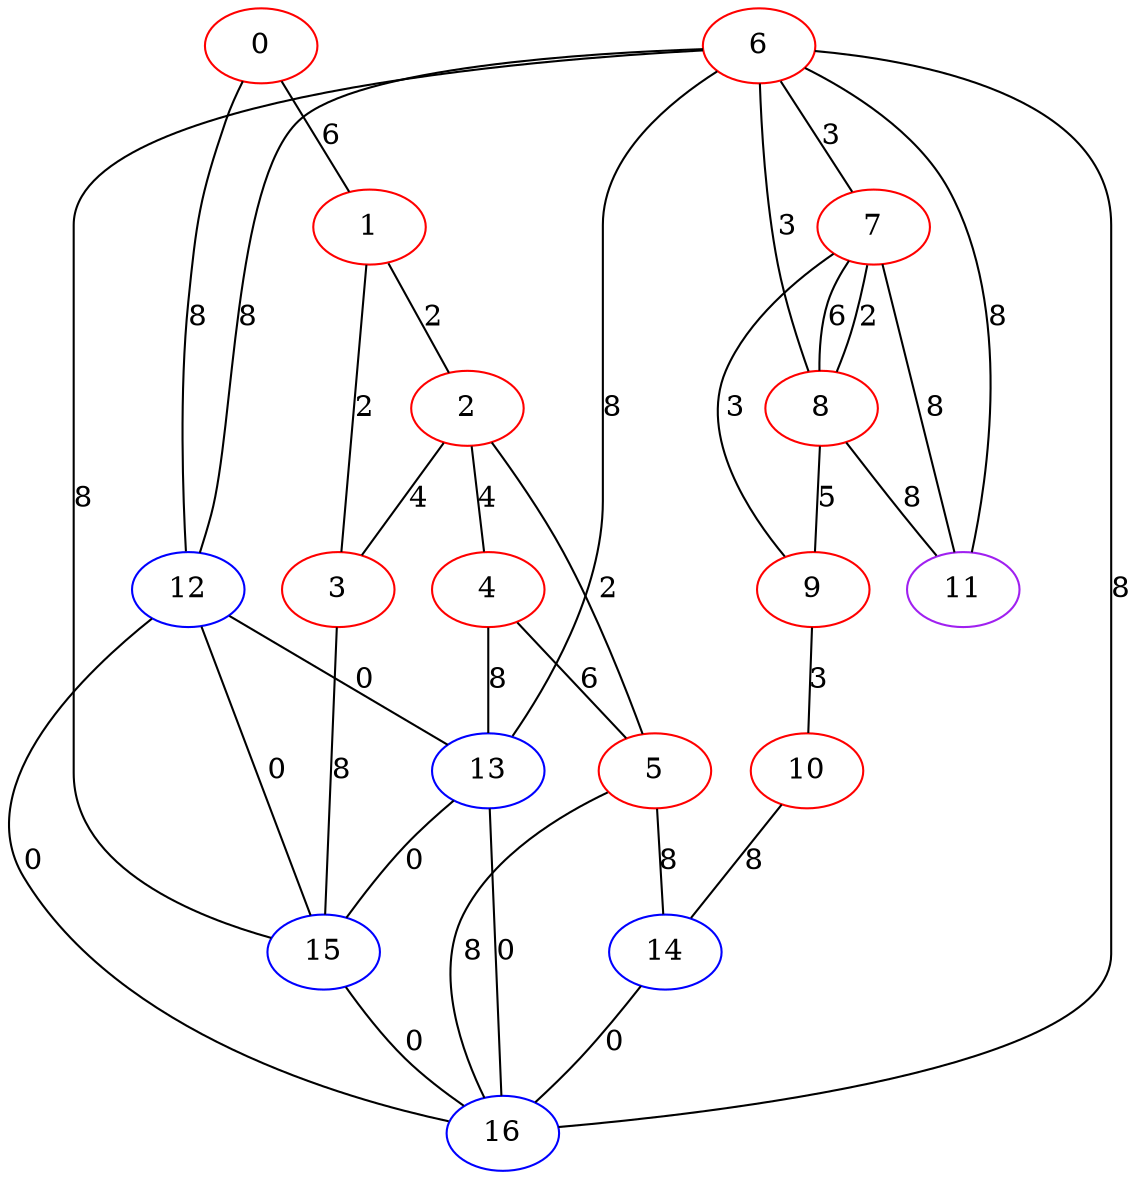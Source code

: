 graph "" {
0 [color=red, weight=1];
1 [color=red, weight=1];
2 [color=red, weight=1];
3 [color=red, weight=1];
4 [color=red, weight=1];
5 [color=red, weight=1];
6 [color=red, weight=1];
7 [color=red, weight=1];
8 [color=red, weight=1];
9 [color=red, weight=1];
10 [color=red, weight=1];
11 [color=purple, weight=4];
12 [color=blue, weight=3];
13 [color=blue, weight=3];
14 [color=blue, weight=3];
15 [color=blue, weight=3];
16 [color=blue, weight=3];
0 -- 1  [key=0, label=6];
0 -- 12  [key=0, label=8];
1 -- 2  [key=0, label=2];
1 -- 3  [key=0, label=2];
2 -- 3  [key=0, label=4];
2 -- 4  [key=0, label=4];
2 -- 5  [key=0, label=2];
3 -- 15  [key=0, label=8];
4 -- 5  [key=0, label=6];
4 -- 13  [key=0, label=8];
5 -- 16  [key=0, label=8];
5 -- 14  [key=0, label=8];
6 -- 7  [key=0, label=3];
6 -- 8  [key=0, label=3];
6 -- 11  [key=0, label=8];
6 -- 12  [key=0, label=8];
6 -- 13  [key=0, label=8];
6 -- 15  [key=0, label=8];
6 -- 16  [key=0, label=8];
7 -- 8  [key=0, label=2];
7 -- 8  [key=1, label=6];
7 -- 9  [key=0, label=3];
7 -- 11  [key=0, label=8];
8 -- 9  [key=0, label=5];
8 -- 11  [key=0, label=8];
9 -- 10  [key=0, label=3];
10 -- 14  [key=0, label=8];
12 -- 16  [key=0, label=0];
12 -- 13  [key=0, label=0];
12 -- 15  [key=0, label=0];
13 -- 16  [key=0, label=0];
13 -- 15  [key=0, label=0];
14 -- 16  [key=0, label=0];
15 -- 16  [key=0, label=0];
}
